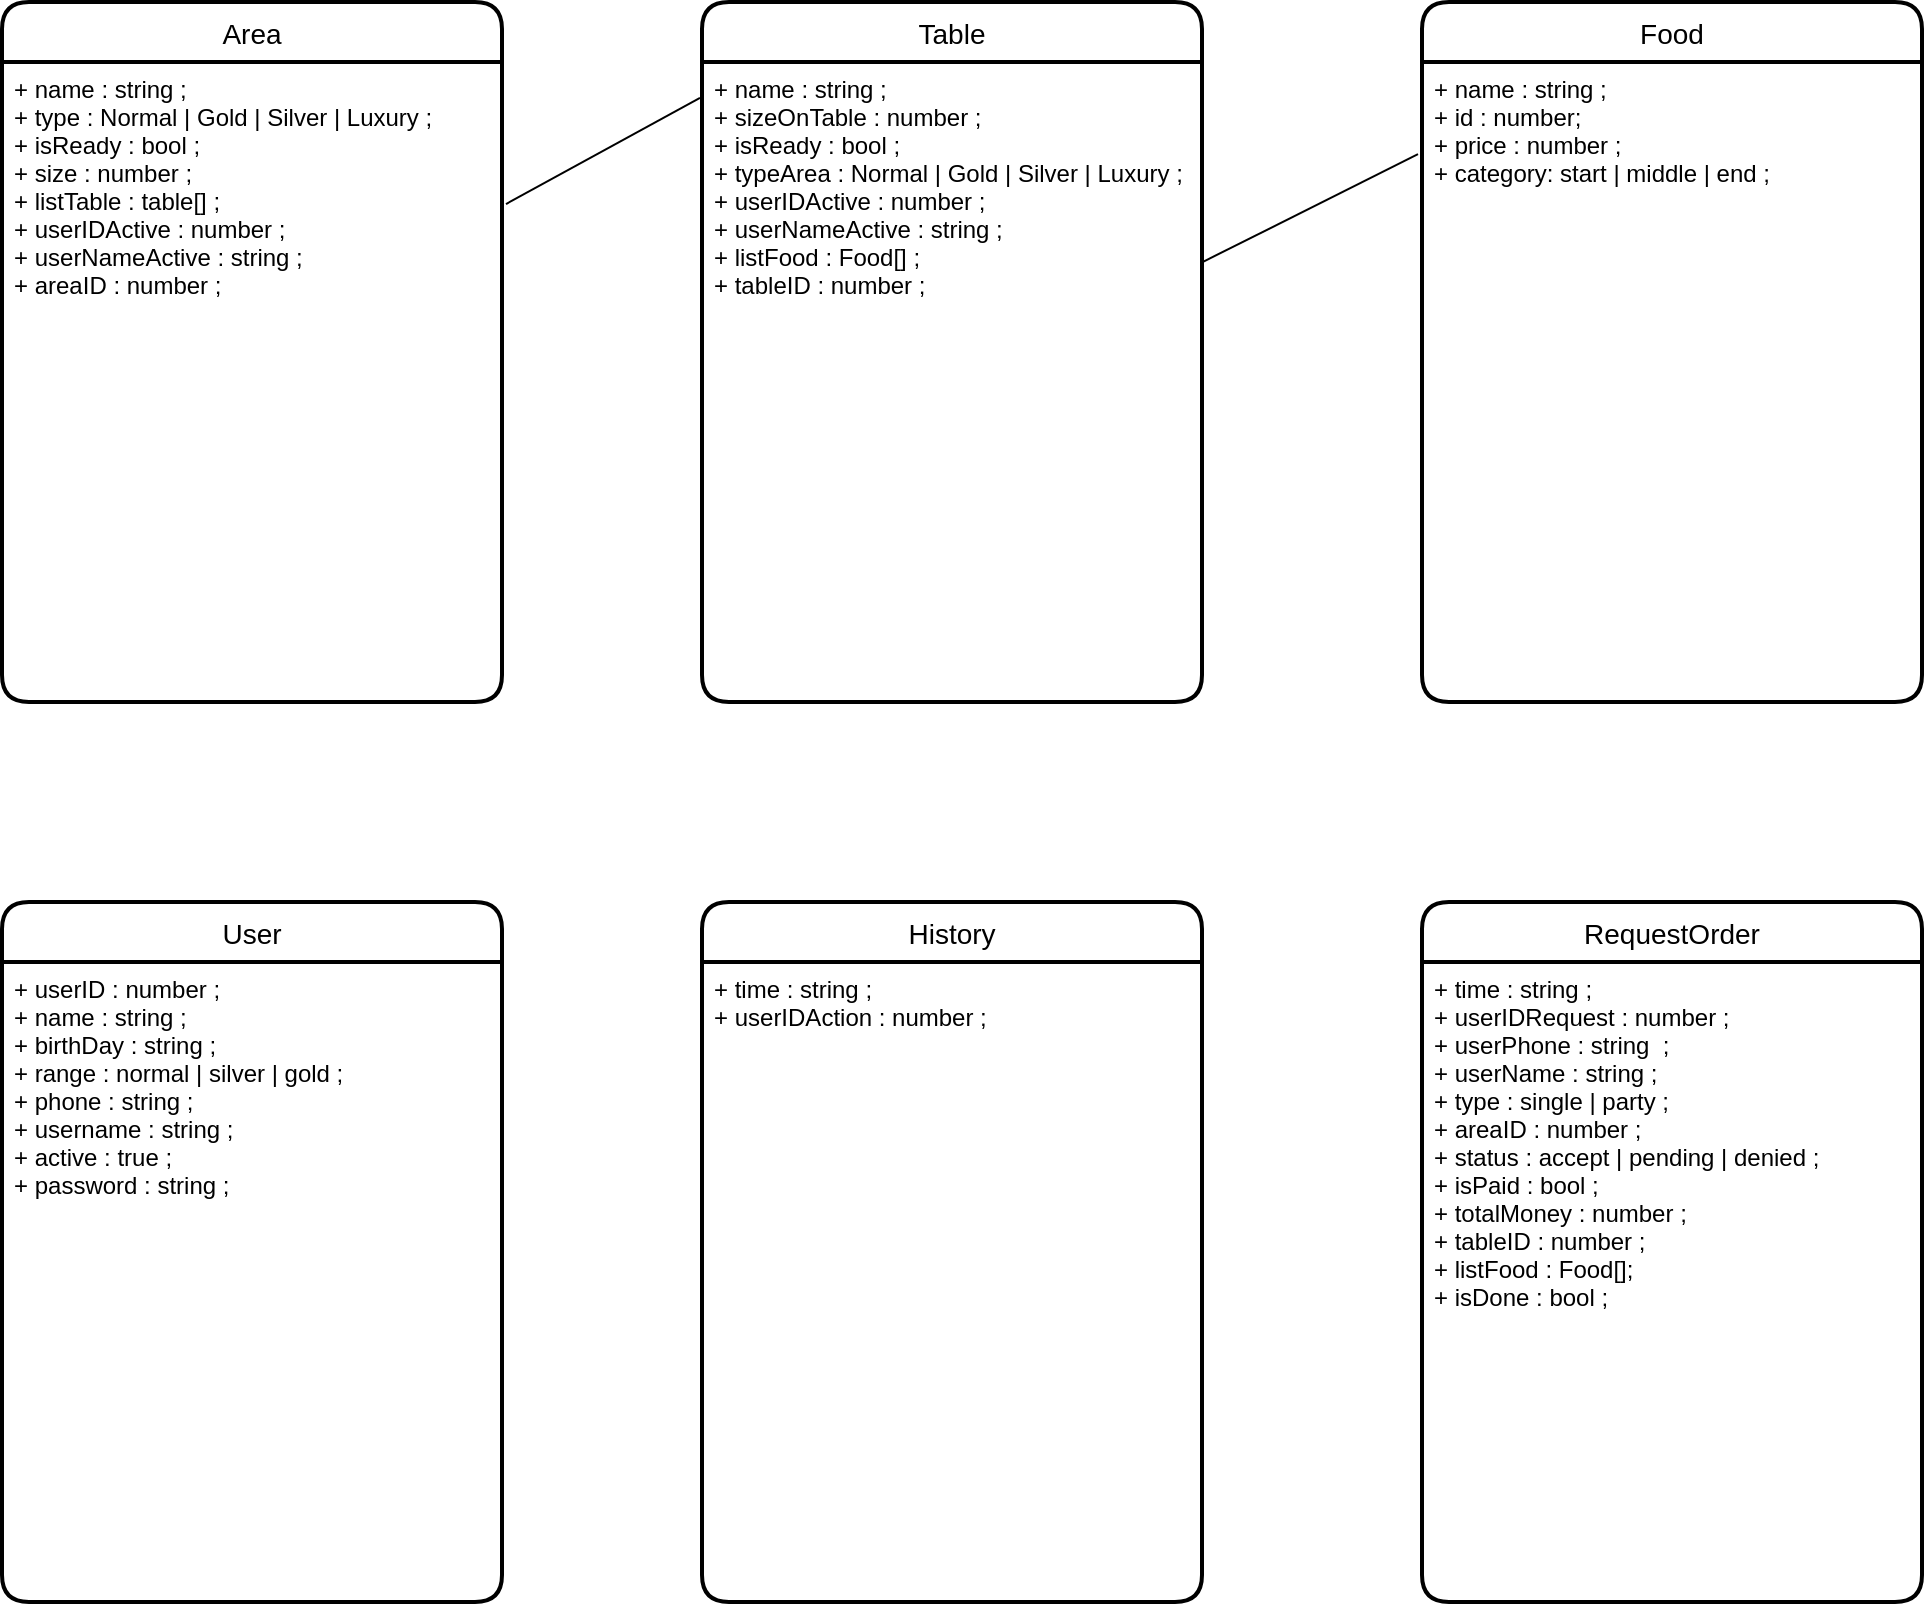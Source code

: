 <mxfile version="16.6.2" type="github">
  <diagram id="YImii7tiH5j1vaAjQ2aK" name="Page-1">
    <mxGraphModel dx="6830" dy="562" grid="1" gridSize="10" guides="1" tooltips="1" connect="1" arrows="1" fold="1" page="1" pageScale="1" pageWidth="3000" pageHeight="3000" math="0" shadow="0">
      <root>
        <mxCell id="0" />
        <mxCell id="1" parent="0" />
        <mxCell id="hHw5ABc2bmfRjNLqlmMM-9" value="Area" style="swimlane;childLayout=stackLayout;horizontal=1;startSize=30;horizontalStack=0;rounded=1;fontSize=14;fontStyle=0;strokeWidth=2;resizeParent=0;resizeLast=1;shadow=0;dashed=0;align=center;" parent="1" vertex="1">
          <mxGeometry x="-3720" y="1100" width="250" height="350" as="geometry" />
        </mxCell>
        <mxCell id="hHw5ABc2bmfRjNLqlmMM-10" value="+ name : string ;&#xa;+ type : Normal | Gold | Silver | Luxury ;&#xa;+ isReady : bool ;&#xa;+ size : number ;&#xa;+ listTable : table[] ;&#xa;+ userIDActive : number ;&#xa;+ userNameActive : string ; &#xa;+ areaID : number ;" style="align=left;strokeColor=none;fillColor=none;spacingLeft=4;fontSize=12;verticalAlign=top;resizable=0;rotatable=0;part=1;" parent="hHw5ABc2bmfRjNLqlmMM-9" vertex="1">
          <mxGeometry y="30" width="250" height="320" as="geometry" />
        </mxCell>
        <mxCell id="hHw5ABc2bmfRjNLqlmMM-13" value="Table" style="swimlane;childLayout=stackLayout;horizontal=1;startSize=30;horizontalStack=0;rounded=1;fontSize=14;fontStyle=0;strokeWidth=2;resizeParent=0;resizeLast=1;shadow=0;dashed=0;align=center;" parent="1" vertex="1">
          <mxGeometry x="-3370" y="1100" width="250" height="350" as="geometry" />
        </mxCell>
        <mxCell id="hHw5ABc2bmfRjNLqlmMM-14" value="+ name : string ;&#xa;+ sizeOnTable : number ;&#xa;+ isReady : bool ;&#xa;+ typeArea : Normal | Gold | Silver | Luxury ;&#xa;+ userIDActive : number ;&#xa;+ userNameActive : string ;&#xa;+ listFood : Food[] ;&#xa;+ tableID : number ;" style="align=left;strokeColor=none;fillColor=none;spacingLeft=4;fontSize=12;verticalAlign=top;resizable=0;rotatable=0;part=1;" parent="hHw5ABc2bmfRjNLqlmMM-13" vertex="1">
          <mxGeometry y="30" width="250" height="320" as="geometry" />
        </mxCell>
        <mxCell id="hHw5ABc2bmfRjNLqlmMM-15" value="History" style="swimlane;childLayout=stackLayout;horizontal=1;startSize=30;horizontalStack=0;rounded=1;fontSize=14;fontStyle=0;strokeWidth=2;resizeParent=0;resizeLast=1;shadow=0;dashed=0;align=center;" parent="1" vertex="1">
          <mxGeometry x="-3370" y="1550" width="250" height="350" as="geometry" />
        </mxCell>
        <mxCell id="hHw5ABc2bmfRjNLqlmMM-16" value="+ time : string ;&#xa;+ userIDAction : number ;&#xa;" style="align=left;strokeColor=none;fillColor=none;spacingLeft=4;fontSize=12;verticalAlign=top;resizable=0;rotatable=0;part=1;" parent="hHw5ABc2bmfRjNLqlmMM-15" vertex="1">
          <mxGeometry y="30" width="250" height="320" as="geometry" />
        </mxCell>
        <mxCell id="hHw5ABc2bmfRjNLqlmMM-17" value="User" style="swimlane;childLayout=stackLayout;horizontal=1;startSize=30;horizontalStack=0;rounded=1;fontSize=14;fontStyle=0;strokeWidth=2;resizeParent=0;resizeLast=1;shadow=0;dashed=0;align=center;" parent="1" vertex="1">
          <mxGeometry x="-3720" y="1550" width="250" height="350" as="geometry" />
        </mxCell>
        <mxCell id="hHw5ABc2bmfRjNLqlmMM-18" value="+ userID : number ;&#xa;+ name : string ;&#xa;+ birthDay : string ;&#xa;+ range : normal | silver | gold ;&#xa;+ phone : string ;&#xa;+ username : string ;&#xa;+ active : true ;&#xa;+ password : string ;&#xa;" style="align=left;strokeColor=none;fillColor=none;spacingLeft=4;fontSize=12;verticalAlign=top;resizable=0;rotatable=0;part=1;" parent="hHw5ABc2bmfRjNLqlmMM-17" vertex="1">
          <mxGeometry y="30" width="250" height="320" as="geometry" />
        </mxCell>
        <mxCell id="hHw5ABc2bmfRjNLqlmMM-19" value="Food" style="swimlane;childLayout=stackLayout;horizontal=1;startSize=30;horizontalStack=0;rounded=1;fontSize=14;fontStyle=0;strokeWidth=2;resizeParent=0;resizeLast=1;shadow=0;dashed=0;align=center;" parent="1" vertex="1">
          <mxGeometry x="-3010" y="1100" width="250" height="350" as="geometry" />
        </mxCell>
        <mxCell id="hHw5ABc2bmfRjNLqlmMM-20" value="+ name : string ;&#xa;+ id : number;&#xa;+ price : number ;&#xa;+ category: start | middle | end ;&#xa;" style="align=left;strokeColor=none;fillColor=none;spacingLeft=4;fontSize=12;verticalAlign=top;resizable=0;rotatable=0;part=1;" parent="hHw5ABc2bmfRjNLqlmMM-19" vertex="1">
          <mxGeometry y="30" width="250" height="320" as="geometry" />
        </mxCell>
        <mxCell id="hHw5ABc2bmfRjNLqlmMM-21" value="" style="endArrow=none;html=1;rounded=0;exitX=1.008;exitY=0.222;exitDx=0;exitDy=0;exitPerimeter=0;entryX=-0.004;entryY=0.056;entryDx=0;entryDy=0;entryPerimeter=0;" parent="1" source="hHw5ABc2bmfRjNLqlmMM-10" target="hHw5ABc2bmfRjNLqlmMM-14" edge="1">
          <mxGeometry relative="1" as="geometry">
            <mxPoint x="-3400" y="1350" as="sourcePoint" />
            <mxPoint x="-3240" y="1350" as="targetPoint" />
          </mxGeometry>
        </mxCell>
        <mxCell id="hHw5ABc2bmfRjNLqlmMM-22" value="" style="endArrow=none;html=1;rounded=0;exitX=1;exitY=0.313;exitDx=0;exitDy=0;exitPerimeter=0;entryX=-0.008;entryY=0.144;entryDx=0;entryDy=0;entryPerimeter=0;" parent="1" source="hHw5ABc2bmfRjNLqlmMM-14" target="hHw5ABc2bmfRjNLqlmMM-20" edge="1">
          <mxGeometry relative="1" as="geometry">
            <mxPoint x="-3280" y="1350" as="sourcePoint" />
            <mxPoint x="-3120" y="1350" as="targetPoint" />
          </mxGeometry>
        </mxCell>
        <mxCell id="hHw5ABc2bmfRjNLqlmMM-23" value="RequestOrder" style="swimlane;childLayout=stackLayout;horizontal=1;startSize=30;horizontalStack=0;rounded=1;fontSize=14;fontStyle=0;strokeWidth=2;resizeParent=0;resizeLast=1;shadow=0;dashed=0;align=center;" parent="1" vertex="1">
          <mxGeometry x="-3010" y="1550" width="250" height="350" as="geometry" />
        </mxCell>
        <mxCell id="hHw5ABc2bmfRjNLqlmMM-24" value="+ time : string ;&#xa;+ userIDRequest : number ;&#xa;+ userPhone : string  ;&#xa;+ userName : string ;&#xa;+ type : single | party ;&#xa;+ areaID : number ;&#xa;+ status : accept | pending | denied ;&#xa;+ isPaid : bool ;&#xa;+ totalMoney : number ;&#xa;+ tableID : number ;&#xa;+ listFood : Food[];&#xa;+ isDone : bool ;&#xa;" style="align=left;strokeColor=none;fillColor=none;spacingLeft=4;fontSize=12;verticalAlign=top;resizable=0;rotatable=0;part=1;" parent="hHw5ABc2bmfRjNLqlmMM-23" vertex="1">
          <mxGeometry y="30" width="250" height="320" as="geometry" />
        </mxCell>
      </root>
    </mxGraphModel>
  </diagram>
</mxfile>
